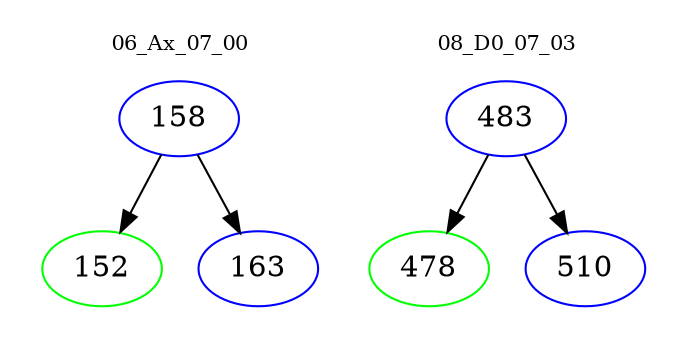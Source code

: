 digraph{
subgraph cluster_0 {
color = white
label = "06_Ax_07_00";
fontsize=10;
T0_158 [label="158", color="blue"]
T0_158 -> T0_152 [color="black"]
T0_152 [label="152", color="green"]
T0_158 -> T0_163 [color="black"]
T0_163 [label="163", color="blue"]
}
subgraph cluster_1 {
color = white
label = "08_D0_07_03";
fontsize=10;
T1_483 [label="483", color="blue"]
T1_483 -> T1_478 [color="black"]
T1_478 [label="478", color="green"]
T1_483 -> T1_510 [color="black"]
T1_510 [label="510", color="blue"]
}
}
